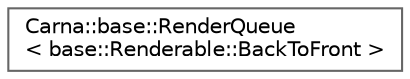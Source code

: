 digraph "Graphical Class Hierarchy"
{
 // LATEX_PDF_SIZE
  bgcolor="transparent";
  edge [fontname=Helvetica,fontsize=10,labelfontname=Helvetica,labelfontsize=10];
  node [fontname=Helvetica,fontsize=10,shape=box,height=0.2,width=0.4];
  rankdir="LR";
  Node0 [id="Node000000",label="Carna::base::RenderQueue\l\< base::Renderable::BackToFront \>",height=0.2,width=0.4,color="grey40", fillcolor="white", style="filled",URL="$classCarna_1_1base_1_1RenderQueue.html",tooltip=" "];
}
